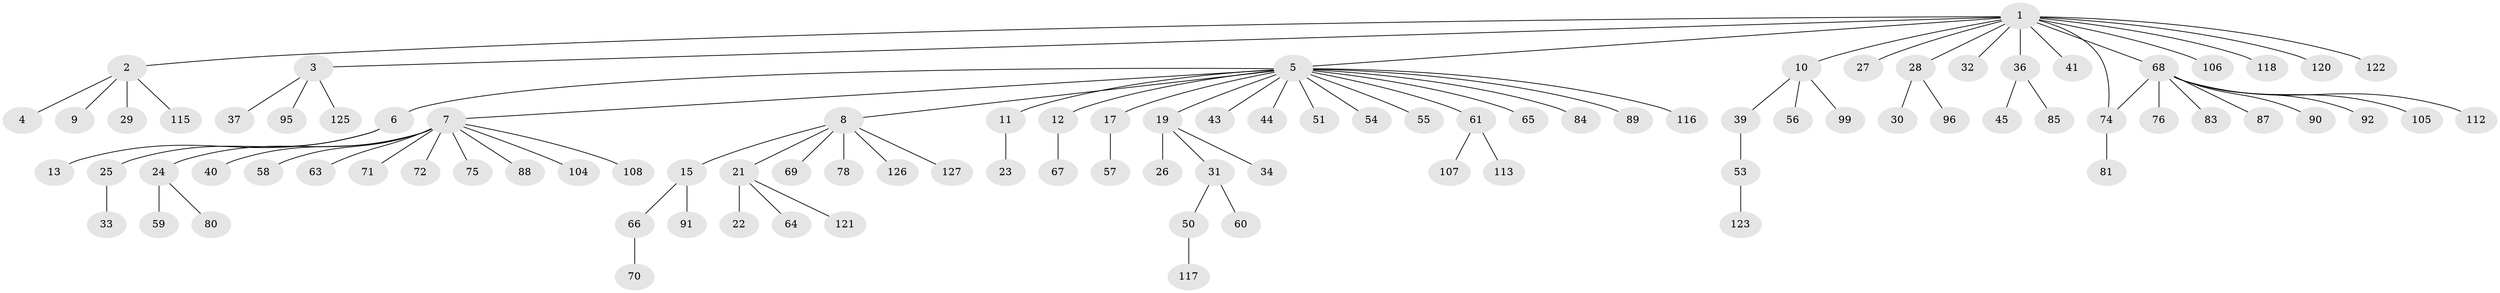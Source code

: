 // original degree distribution, {14: 0.007874015748031496, 6: 0.007874015748031496, 5: 0.03937007874015748, 1: 0.6535433070866141, 19: 0.007874015748031496, 4: 0.05511811023622047, 8: 0.007874015748031496, 2: 0.15748031496062992, 3: 0.05511811023622047, 10: 0.007874015748031496}
// Generated by graph-tools (version 1.1) at 2025/11/02/27/25 16:11:09]
// undirected, 95 vertices, 95 edges
graph export_dot {
graph [start="1"]
  node [color=gray90,style=filled];
  1 [super="+49"];
  2 [super="+18"];
  3 [super="+97"];
  4;
  5 [super="+62"];
  6 [super="+16"];
  7 [super="+20"];
  8 [super="+14"];
  9;
  10 [super="+119"];
  11;
  12 [super="+46"];
  13;
  15 [super="+38"];
  17;
  19 [super="+42"];
  21;
  22;
  23 [super="+98"];
  24 [super="+48"];
  25 [super="+35"];
  26;
  27;
  28 [super="+47"];
  29;
  30;
  31 [super="+79"];
  32;
  33;
  34;
  36 [super="+102"];
  37;
  39 [super="+52"];
  40;
  41;
  43;
  44;
  45;
  50;
  51;
  53 [super="+73"];
  54;
  55;
  56;
  57 [super="+109"];
  58 [super="+77"];
  59;
  60;
  61 [super="+94"];
  63;
  64 [super="+101"];
  65;
  66;
  67;
  68 [super="+103"];
  69;
  70;
  71 [super="+86"];
  72;
  74 [super="+82"];
  75 [super="+110"];
  76;
  78 [super="+93"];
  80 [super="+111"];
  81;
  83;
  84;
  85 [super="+100"];
  87;
  88 [super="+124"];
  89;
  90;
  91;
  92;
  95;
  96;
  99 [super="+114"];
  104;
  105;
  106;
  107;
  108;
  112;
  113;
  115;
  116;
  117;
  118;
  120;
  121;
  122;
  123;
  125;
  126;
  127;
  1 -- 2;
  1 -- 3;
  1 -- 5;
  1 -- 10;
  1 -- 27;
  1 -- 28;
  1 -- 32;
  1 -- 36;
  1 -- 41;
  1 -- 106;
  1 -- 120;
  1 -- 122;
  1 -- 68;
  1 -- 118;
  1 -- 74;
  2 -- 4;
  2 -- 9;
  2 -- 29;
  2 -- 115;
  3 -- 37;
  3 -- 95;
  3 -- 125;
  5 -- 6;
  5 -- 7;
  5 -- 8;
  5 -- 11;
  5 -- 12;
  5 -- 17;
  5 -- 19;
  5 -- 43;
  5 -- 44;
  5 -- 51;
  5 -- 54;
  5 -- 55;
  5 -- 61;
  5 -- 65;
  5 -- 84;
  5 -- 89;
  5 -- 116;
  6 -- 13;
  6 -- 25;
  7 -- 24;
  7 -- 63;
  7 -- 71;
  7 -- 72;
  7 -- 75;
  7 -- 108;
  7 -- 40;
  7 -- 58;
  7 -- 88;
  7 -- 104;
  8 -- 15;
  8 -- 78;
  8 -- 127;
  8 -- 21;
  8 -- 69;
  8 -- 126;
  10 -- 39;
  10 -- 56;
  10 -- 99;
  11 -- 23;
  12 -- 67;
  15 -- 91;
  15 -- 66;
  17 -- 57;
  19 -- 26;
  19 -- 31;
  19 -- 34;
  21 -- 22;
  21 -- 64;
  21 -- 121;
  24 -- 59;
  24 -- 80;
  25 -- 33;
  28 -- 30;
  28 -- 96;
  31 -- 50;
  31 -- 60;
  36 -- 45;
  36 -- 85;
  39 -- 53;
  50 -- 117;
  53 -- 123;
  61 -- 107;
  61 -- 113;
  66 -- 70;
  68 -- 74;
  68 -- 76;
  68 -- 83;
  68 -- 87;
  68 -- 90;
  68 -- 92;
  68 -- 105;
  68 -- 112;
  74 -- 81;
}
